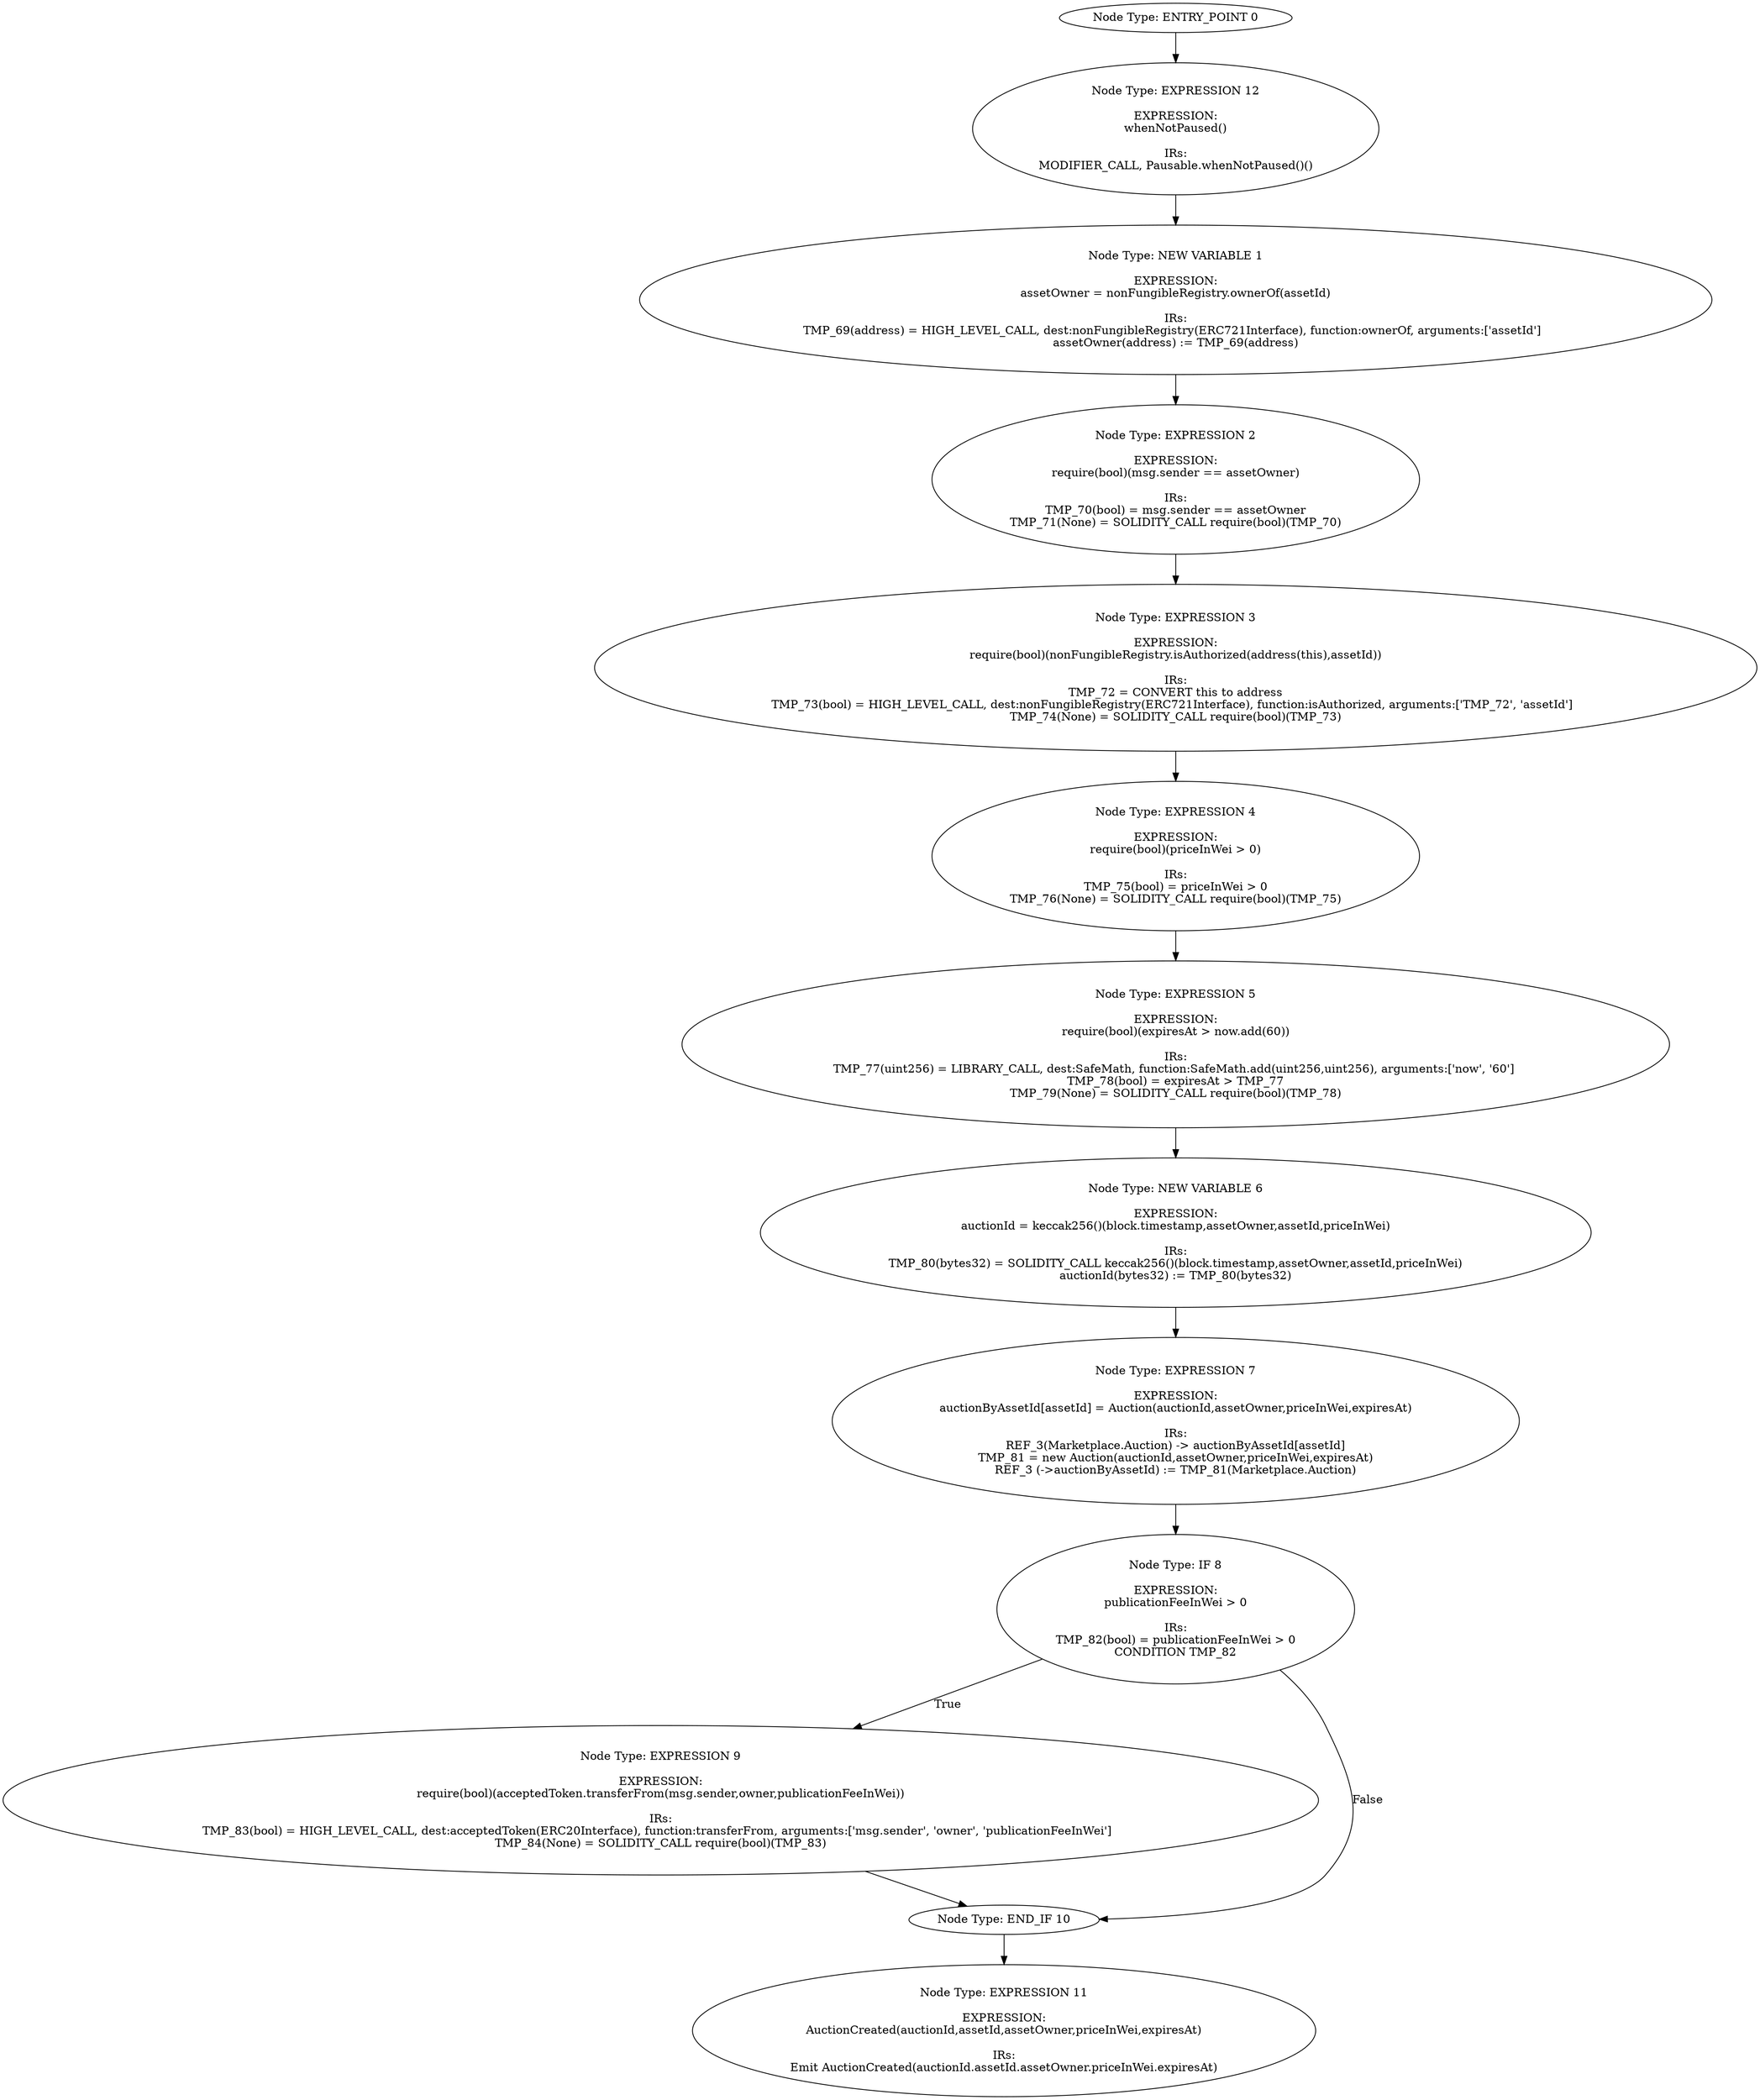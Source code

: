 digraph{
0[label="Node Type: ENTRY_POINT 0
"];
0->12;
1[label="Node Type: NEW VARIABLE 1

EXPRESSION:
assetOwner = nonFungibleRegistry.ownerOf(assetId)

IRs:
TMP_69(address) = HIGH_LEVEL_CALL, dest:nonFungibleRegistry(ERC721Interface), function:ownerOf, arguments:['assetId']  
assetOwner(address) := TMP_69(address)"];
1->2;
2[label="Node Type: EXPRESSION 2

EXPRESSION:
require(bool)(msg.sender == assetOwner)

IRs:
TMP_70(bool) = msg.sender == assetOwner
TMP_71(None) = SOLIDITY_CALL require(bool)(TMP_70)"];
2->3;
3[label="Node Type: EXPRESSION 3

EXPRESSION:
require(bool)(nonFungibleRegistry.isAuthorized(address(this),assetId))

IRs:
TMP_72 = CONVERT this to address
TMP_73(bool) = HIGH_LEVEL_CALL, dest:nonFungibleRegistry(ERC721Interface), function:isAuthorized, arguments:['TMP_72', 'assetId']  
TMP_74(None) = SOLIDITY_CALL require(bool)(TMP_73)"];
3->4;
4[label="Node Type: EXPRESSION 4

EXPRESSION:
require(bool)(priceInWei > 0)

IRs:
TMP_75(bool) = priceInWei > 0
TMP_76(None) = SOLIDITY_CALL require(bool)(TMP_75)"];
4->5;
5[label="Node Type: EXPRESSION 5

EXPRESSION:
require(bool)(expiresAt > now.add(60))

IRs:
TMP_77(uint256) = LIBRARY_CALL, dest:SafeMath, function:SafeMath.add(uint256,uint256), arguments:['now', '60'] 
TMP_78(bool) = expiresAt > TMP_77
TMP_79(None) = SOLIDITY_CALL require(bool)(TMP_78)"];
5->6;
6[label="Node Type: NEW VARIABLE 6

EXPRESSION:
auctionId = keccak256()(block.timestamp,assetOwner,assetId,priceInWei)

IRs:
TMP_80(bytes32) = SOLIDITY_CALL keccak256()(block.timestamp,assetOwner,assetId,priceInWei)
auctionId(bytes32) := TMP_80(bytes32)"];
6->7;
7[label="Node Type: EXPRESSION 7

EXPRESSION:
auctionByAssetId[assetId] = Auction(auctionId,assetOwner,priceInWei,expiresAt)

IRs:
REF_3(Marketplace.Auction) -> auctionByAssetId[assetId]
TMP_81 = new Auction(auctionId,assetOwner,priceInWei,expiresAt)
REF_3 (->auctionByAssetId) := TMP_81(Marketplace.Auction)"];
7->8;
8[label="Node Type: IF 8

EXPRESSION:
publicationFeeInWei > 0

IRs:
TMP_82(bool) = publicationFeeInWei > 0
CONDITION TMP_82"];
8->9[label="True"];
8->10[label="False"];
9[label="Node Type: EXPRESSION 9

EXPRESSION:
require(bool)(acceptedToken.transferFrom(msg.sender,owner,publicationFeeInWei))

IRs:
TMP_83(bool) = HIGH_LEVEL_CALL, dest:acceptedToken(ERC20Interface), function:transferFrom, arguments:['msg.sender', 'owner', 'publicationFeeInWei']  
TMP_84(None) = SOLIDITY_CALL require(bool)(TMP_83)"];
9->10;
10[label="Node Type: END_IF 10
"];
10->11;
11[label="Node Type: EXPRESSION 11

EXPRESSION:
AuctionCreated(auctionId,assetId,assetOwner,priceInWei,expiresAt)

IRs:
Emit AuctionCreated(auctionId.assetId.assetOwner.priceInWei.expiresAt)"];
12[label="Node Type: EXPRESSION 12

EXPRESSION:
whenNotPaused()

IRs:
MODIFIER_CALL, Pausable.whenNotPaused()()"];
12->1;
}
